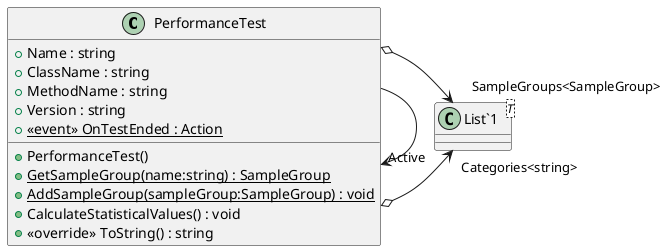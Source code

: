 @startuml
class PerformanceTest {
    + Name : string
    + ClassName : string
    + MethodName : string
    + Version : string
    + {static}  <<event>> OnTestEnded : Action 
    + PerformanceTest()
    + {static} GetSampleGroup(name:string) : SampleGroup
    + {static} AddSampleGroup(sampleGroup:SampleGroup) : void
    + CalculateStatisticalValues() : void
    + <<override>> ToString() : string
}
class "List`1"<T> {
}
PerformanceTest o-> "Categories<string>" "List`1"
PerformanceTest o-> "SampleGroups<SampleGroup>" "List`1"
PerformanceTest --> "Active" PerformanceTest
@enduml
